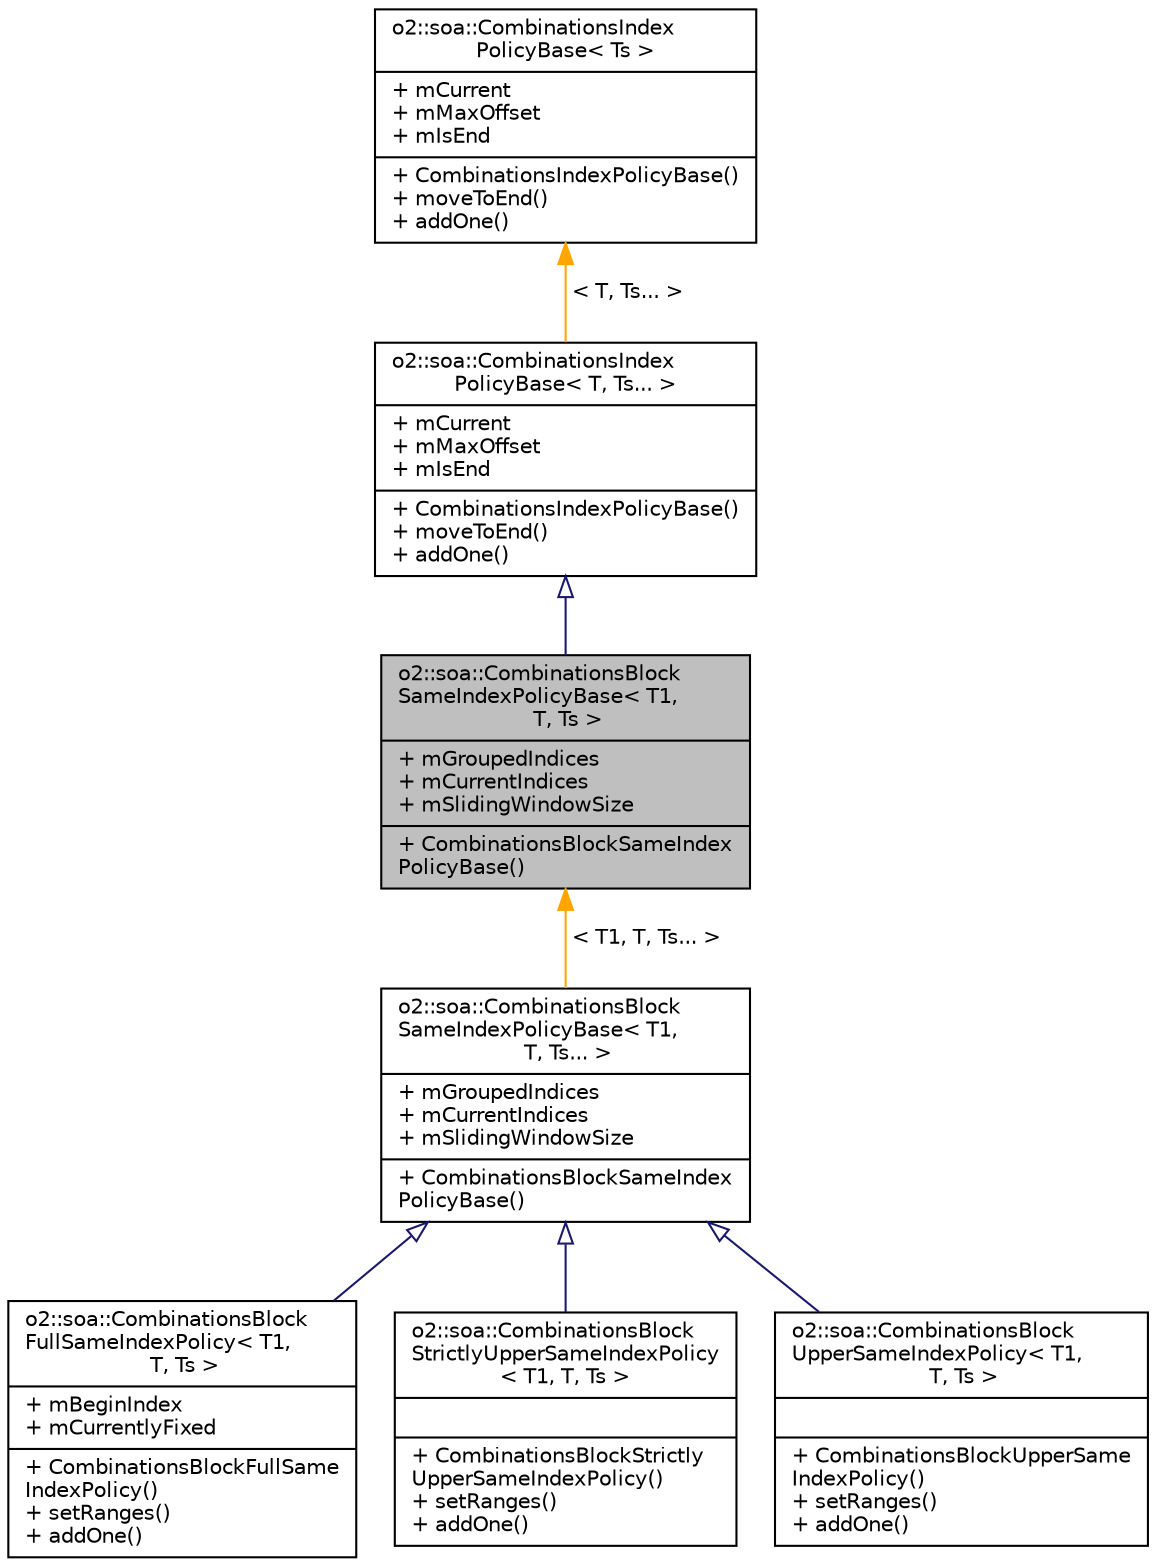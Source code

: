 digraph "o2::soa::CombinationsBlockSameIndexPolicyBase&lt; T1, T, Ts &gt;"
{
 // INTERACTIVE_SVG=YES
  bgcolor="transparent";
  edge [fontname="Helvetica",fontsize="10",labelfontname="Helvetica",labelfontsize="10"];
  node [fontname="Helvetica",fontsize="10",shape=record];
  Node0 [label="{o2::soa::CombinationsBlock\lSameIndexPolicyBase\< T1,\l T, Ts \>\n|+ mGroupedIndices\l+ mCurrentIndices\l+ mSlidingWindowSize\l|+ CombinationsBlockSameIndex\lPolicyBase()\l}",height=0.2,width=0.4,color="black", fillcolor="grey75", style="filled", fontcolor="black"];
  Node1 -> Node0 [dir="back",color="midnightblue",fontsize="10",style="solid",arrowtail="onormal",fontname="Helvetica"];
  Node1 [label="{o2::soa::CombinationsIndex\lPolicyBase\< T, Ts... \>\n|+ mCurrent\l+ mMaxOffset\l+ mIsEnd\l|+ CombinationsIndexPolicyBase()\l+ moveToEnd()\l+ addOne()\l}",height=0.2,width=0.4,color="black",URL="$de/dac/structo2_1_1soa_1_1CombinationsIndexPolicyBase.html"];
  Node2 -> Node1 [dir="back",color="orange",fontsize="10",style="solid",label=" \< T, Ts... \>" ,fontname="Helvetica"];
  Node2 [label="{o2::soa::CombinationsIndex\lPolicyBase\< Ts \>\n|+ mCurrent\l+ mMaxOffset\l+ mIsEnd\l|+ CombinationsIndexPolicyBase()\l+ moveToEnd()\l+ addOne()\l}",height=0.2,width=0.4,color="black",URL="$de/dac/structo2_1_1soa_1_1CombinationsIndexPolicyBase.html"];
  Node0 -> Node3 [dir="back",color="orange",fontsize="10",style="solid",label=" \< T1, T, Ts... \>" ,fontname="Helvetica"];
  Node3 [label="{o2::soa::CombinationsBlock\lSameIndexPolicyBase\< T1,\l T, Ts... \>\n|+ mGroupedIndices\l+ mCurrentIndices\l+ mSlidingWindowSize\l|+ CombinationsBlockSameIndex\lPolicyBase()\l}",height=0.2,width=0.4,color="black",URL="$d3/dc5/structo2_1_1soa_1_1CombinationsBlockSameIndexPolicyBase.html"];
  Node3 -> Node4 [dir="back",color="midnightblue",fontsize="10",style="solid",arrowtail="onormal",fontname="Helvetica"];
  Node4 [label="{o2::soa::CombinationsBlock\lFullSameIndexPolicy\< T1,\l T, Ts \>\n|+ mBeginIndex\l+ mCurrentlyFixed\l|+ CombinationsBlockFullSame\lIndexPolicy()\l+ setRanges()\l+ addOne()\l}",height=0.2,width=0.4,color="black",URL="$dc/d9d/structo2_1_1soa_1_1CombinationsBlockFullSameIndexPolicy.html"];
  Node3 -> Node5 [dir="back",color="midnightblue",fontsize="10",style="solid",arrowtail="onormal",fontname="Helvetica"];
  Node5 [label="{o2::soa::CombinationsBlock\lStrictlyUpperSameIndexPolicy\l\< T1, T, Ts \>\n||+ CombinationsBlockStrictly\lUpperSameIndexPolicy()\l+ setRanges()\l+ addOne()\l}",height=0.2,width=0.4,color="black",URL="$db/d74/structo2_1_1soa_1_1CombinationsBlockStrictlyUpperSameIndexPolicy.html"];
  Node3 -> Node6 [dir="back",color="midnightblue",fontsize="10",style="solid",arrowtail="onormal",fontname="Helvetica"];
  Node6 [label="{o2::soa::CombinationsBlock\lUpperSameIndexPolicy\< T1,\l T, Ts \>\n||+ CombinationsBlockUpperSame\lIndexPolicy()\l+ setRanges()\l+ addOne()\l}",height=0.2,width=0.4,color="black",URL="$d1/db2/structo2_1_1soa_1_1CombinationsBlockUpperSameIndexPolicy.html"];
}
